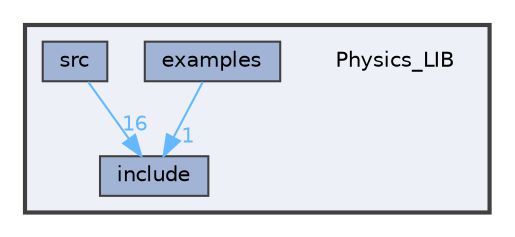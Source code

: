 digraph "D:/FCAI/GP/Codes/LIB/Physics_LIB"
{
 // LATEX_PDF_SIZE
  bgcolor="transparent";
  edge [fontname=Helvetica,fontsize=10,labelfontname=Helvetica,labelfontsize=10];
  node [fontname=Helvetica,fontsize=10,shape=box,height=0.2,width=0.4];
  compound=true
  subgraph clusterdir_1cb414fe04fab01e4a0bd3cda6e73191 {
    graph [ bgcolor="#edf0f7", pencolor="grey25", label="", fontname=Helvetica,fontsize=10 style="filled,bold", URL="dir_1cb414fe04fab01e4a0bd3cda6e73191.html",tooltip=""]
    dir_1cb414fe04fab01e4a0bd3cda6e73191 [shape=plaintext, label="Physics_LIB"];
  dir_4f82b9d9fbe26ea44c5ecfdae64dfa7a [label="examples", fillcolor="#a2b4d6", color="grey25", style="filled", URL="dir_4f82b9d9fbe26ea44c5ecfdae64dfa7a.html",tooltip=""];
  dir_ad3eeb50dce147622cb6a7ec623059c1 [label="include", fillcolor="#a2b4d6", color="grey25", style="filled", URL="dir_ad3eeb50dce147622cb6a7ec623059c1.html",tooltip=""];
  dir_ae4a55380c7eddb4f63992d7586d65a7 [label="src", fillcolor="#a2b4d6", color="grey25", style="filled", URL="dir_ae4a55380c7eddb4f63992d7586d65a7.html",tooltip=""];
  }
  dir_4f82b9d9fbe26ea44c5ecfdae64dfa7a->dir_ad3eeb50dce147622cb6a7ec623059c1 [headlabel="1", labeldistance=1.5 headhref="dir_000000_000001.html" color="steelblue1" fontcolor="steelblue1"];
  dir_ae4a55380c7eddb4f63992d7586d65a7->dir_ad3eeb50dce147622cb6a7ec623059c1 [headlabel="16", labeldistance=1.5 headhref="dir_000003_000001.html" color="steelblue1" fontcolor="steelblue1"];
}
